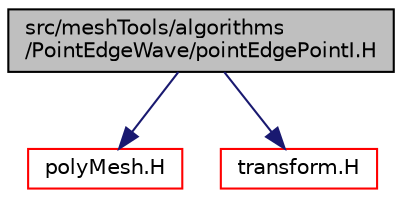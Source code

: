 digraph "src/meshTools/algorithms/PointEdgeWave/pointEdgePointI.H"
{
  bgcolor="transparent";
  edge [fontname="Helvetica",fontsize="10",labelfontname="Helvetica",labelfontsize="10"];
  node [fontname="Helvetica",fontsize="10",shape=record];
  Node1 [label="src/meshTools/algorithms\l/PointEdgeWave/pointEdgePointI.H",height=0.2,width=0.4,color="black", fillcolor="grey75", style="filled" fontcolor="black"];
  Node1 -> Node2 [color="midnightblue",fontsize="10",style="solid",fontname="Helvetica"];
  Node2 [label="polyMesh.H",height=0.2,width=0.4,color="red",URL="$polyMesh_8H.html"];
  Node1 -> Node3 [color="midnightblue",fontsize="10",style="solid",fontname="Helvetica"];
  Node3 [label="transform.H",height=0.2,width=0.4,color="red",URL="$transform_8H.html",tooltip="3D tensor transformation operations. "];
}
